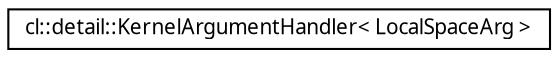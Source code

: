 digraph G
{
  edge [fontname="FreeSans.ttf",fontsize="10",labelfontname="FreeSans.ttf",labelfontsize="10"];
  node [fontname="FreeSans.ttf",fontsize="10",shape=record];
  rankdir=LR;
  Node1 [label="cl::detail::KernelArgumentHandler\< LocalSpaceArg \>",height=0.2,width=0.4,color="black", fillcolor="white", style="filled",URL="$structcl_1_1detail_1_1_kernel_argument_handler_3_01_local_space_arg_01_4.html"];
}
